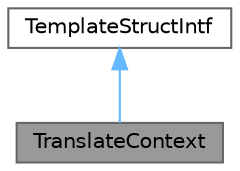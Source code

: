 digraph "TranslateContext"
{
 // INTERACTIVE_SVG=YES
 // LATEX_PDF_SIZE
  bgcolor="transparent";
  edge [fontname=Helvetica,fontsize=10,labelfontname=Helvetica,labelfontsize=10];
  node [fontname=Helvetica,fontsize=10,shape=box,height=0.2,width=0.4];
  Node1 [label="TranslateContext",height=0.2,width=0.4,color="gray40", fillcolor="grey60", style="filled", fontcolor="black",tooltip=" "];
  Node2 -> Node1 [dir="back",color="steelblue1",style="solid",tooltip=" "];
  Node2 [label="TemplateStructIntf",height=0.2,width=0.4,color="gray40", fillcolor="white", style="filled",URL="$d9/de8/class_template_struct_intf.html",tooltip="Abstract interface for a context value of type struct."];
}
